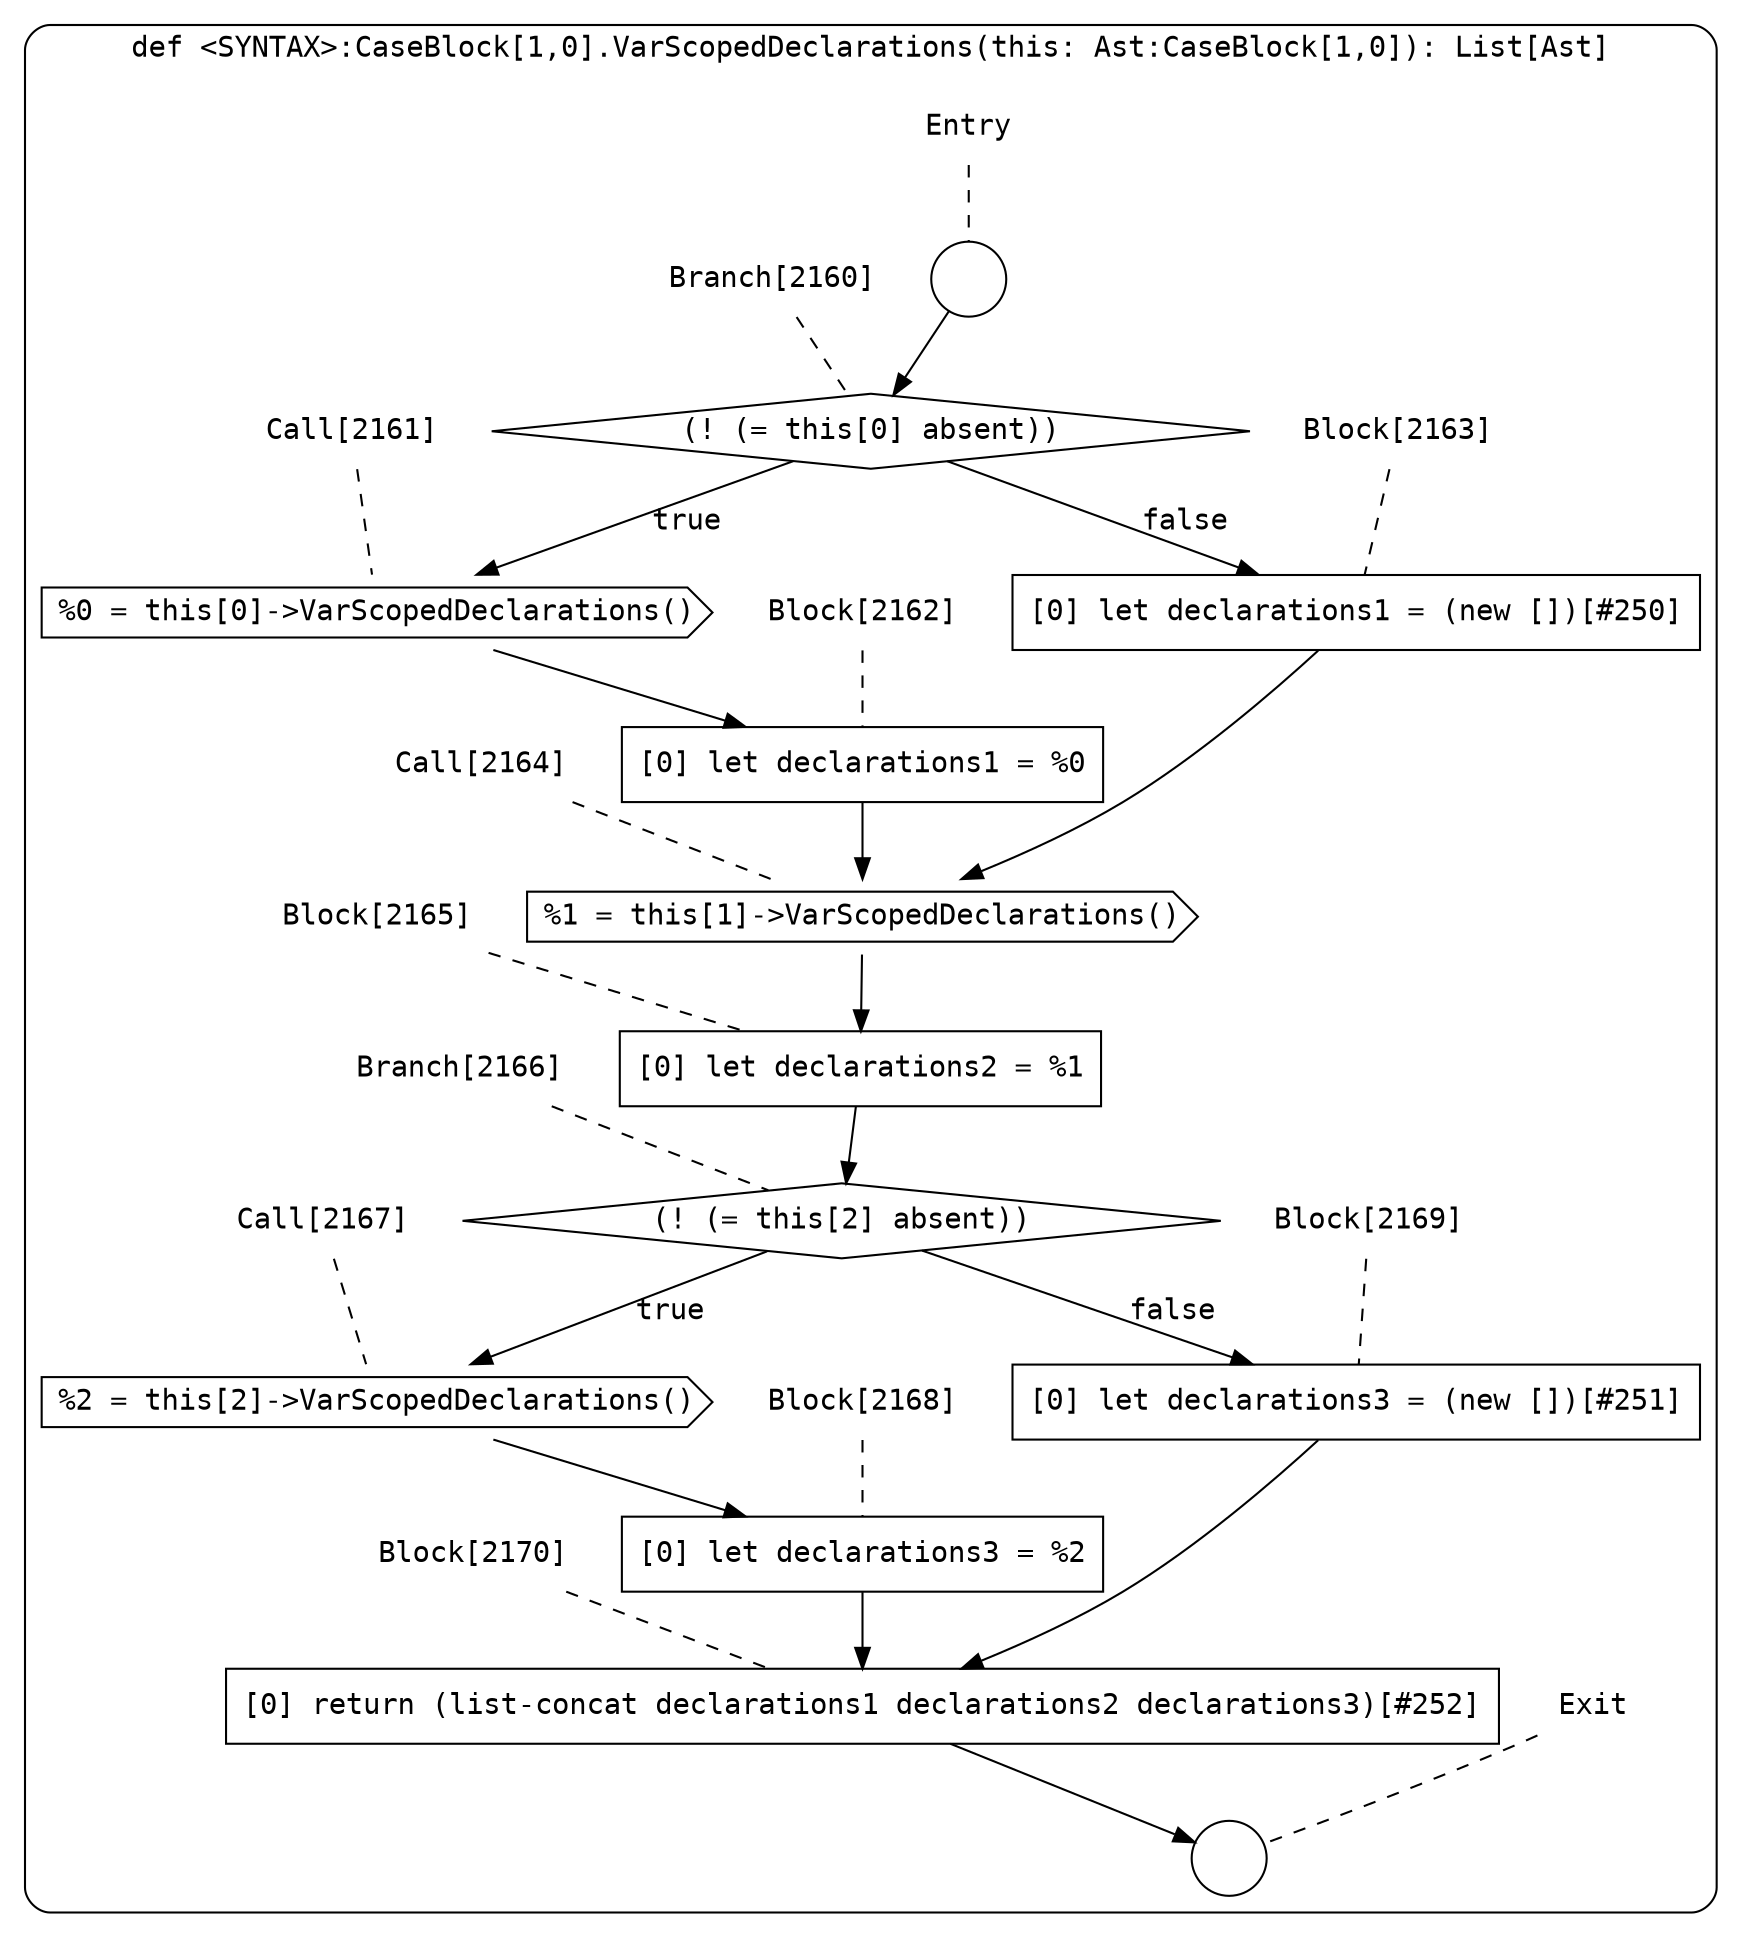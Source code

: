digraph {
  graph [fontname = "Consolas"]
  node [fontname = "Consolas"]
  edge [fontname = "Consolas"]
  subgraph cluster432 {
    label = "def <SYNTAX>:CaseBlock[1,0].VarScopedDeclarations(this: Ast:CaseBlock[1,0]): List[Ast]"
    style = rounded
    cluster432_entry_name [shape=none, label=<<font color="black">Entry</font>>]
    cluster432_entry_name -> cluster432_entry [arrowhead=none, color="black", style=dashed]
    cluster432_entry [shape=circle label=" " color="black" fillcolor="white" style=filled]
    cluster432_entry -> node2160 [color="black"]
    cluster432_exit_name [shape=none, label=<<font color="black">Exit</font>>]
    cluster432_exit_name -> cluster432_exit [arrowhead=none, color="black", style=dashed]
    cluster432_exit [shape=circle label=" " color="black" fillcolor="white" style=filled]
    node2160_name [shape=none, label=<<font color="black">Branch[2160]</font>>]
    node2160_name -> node2160 [arrowhead=none, color="black", style=dashed]
    node2160 [shape=diamond, label=<<font color="black">(! (= this[0] absent))</font>> color="black" fillcolor="white", style=filled]
    node2160 -> node2161 [label=<<font color="black">true</font>> color="black"]
    node2160 -> node2163 [label=<<font color="black">false</font>> color="black"]
    node2161_name [shape=none, label=<<font color="black">Call[2161]</font>>]
    node2161_name -> node2161 [arrowhead=none, color="black", style=dashed]
    node2161 [shape=cds, label=<<font color="black">%0 = this[0]-&gt;VarScopedDeclarations()</font>> color="black" fillcolor="white", style=filled]
    node2161 -> node2162 [color="black"]
    node2163_name [shape=none, label=<<font color="black">Block[2163]</font>>]
    node2163_name -> node2163 [arrowhead=none, color="black", style=dashed]
    node2163 [shape=box, label=<<font color="black">[0] let declarations1 = (new [])[#250]<BR ALIGN="LEFT"/></font>> color="black" fillcolor="white", style=filled]
    node2163 -> node2164 [color="black"]
    node2162_name [shape=none, label=<<font color="black">Block[2162]</font>>]
    node2162_name -> node2162 [arrowhead=none, color="black", style=dashed]
    node2162 [shape=box, label=<<font color="black">[0] let declarations1 = %0<BR ALIGN="LEFT"/></font>> color="black" fillcolor="white", style=filled]
    node2162 -> node2164 [color="black"]
    node2164_name [shape=none, label=<<font color="black">Call[2164]</font>>]
    node2164_name -> node2164 [arrowhead=none, color="black", style=dashed]
    node2164 [shape=cds, label=<<font color="black">%1 = this[1]-&gt;VarScopedDeclarations()</font>> color="black" fillcolor="white", style=filled]
    node2164 -> node2165 [color="black"]
    node2165_name [shape=none, label=<<font color="black">Block[2165]</font>>]
    node2165_name -> node2165 [arrowhead=none, color="black", style=dashed]
    node2165 [shape=box, label=<<font color="black">[0] let declarations2 = %1<BR ALIGN="LEFT"/></font>> color="black" fillcolor="white", style=filled]
    node2165 -> node2166 [color="black"]
    node2166_name [shape=none, label=<<font color="black">Branch[2166]</font>>]
    node2166_name -> node2166 [arrowhead=none, color="black", style=dashed]
    node2166 [shape=diamond, label=<<font color="black">(! (= this[2] absent))</font>> color="black" fillcolor="white", style=filled]
    node2166 -> node2167 [label=<<font color="black">true</font>> color="black"]
    node2166 -> node2169 [label=<<font color="black">false</font>> color="black"]
    node2167_name [shape=none, label=<<font color="black">Call[2167]</font>>]
    node2167_name -> node2167 [arrowhead=none, color="black", style=dashed]
    node2167 [shape=cds, label=<<font color="black">%2 = this[2]-&gt;VarScopedDeclarations()</font>> color="black" fillcolor="white", style=filled]
    node2167 -> node2168 [color="black"]
    node2169_name [shape=none, label=<<font color="black">Block[2169]</font>>]
    node2169_name -> node2169 [arrowhead=none, color="black", style=dashed]
    node2169 [shape=box, label=<<font color="black">[0] let declarations3 = (new [])[#251]<BR ALIGN="LEFT"/></font>> color="black" fillcolor="white", style=filled]
    node2169 -> node2170 [color="black"]
    node2168_name [shape=none, label=<<font color="black">Block[2168]</font>>]
    node2168_name -> node2168 [arrowhead=none, color="black", style=dashed]
    node2168 [shape=box, label=<<font color="black">[0] let declarations3 = %2<BR ALIGN="LEFT"/></font>> color="black" fillcolor="white", style=filled]
    node2168 -> node2170 [color="black"]
    node2170_name [shape=none, label=<<font color="black">Block[2170]</font>>]
    node2170_name -> node2170 [arrowhead=none, color="black", style=dashed]
    node2170 [shape=box, label=<<font color="black">[0] return (list-concat declarations1 declarations2 declarations3)[#252]<BR ALIGN="LEFT"/></font>> color="black" fillcolor="white", style=filled]
    node2170 -> cluster432_exit [color="black"]
  }
}